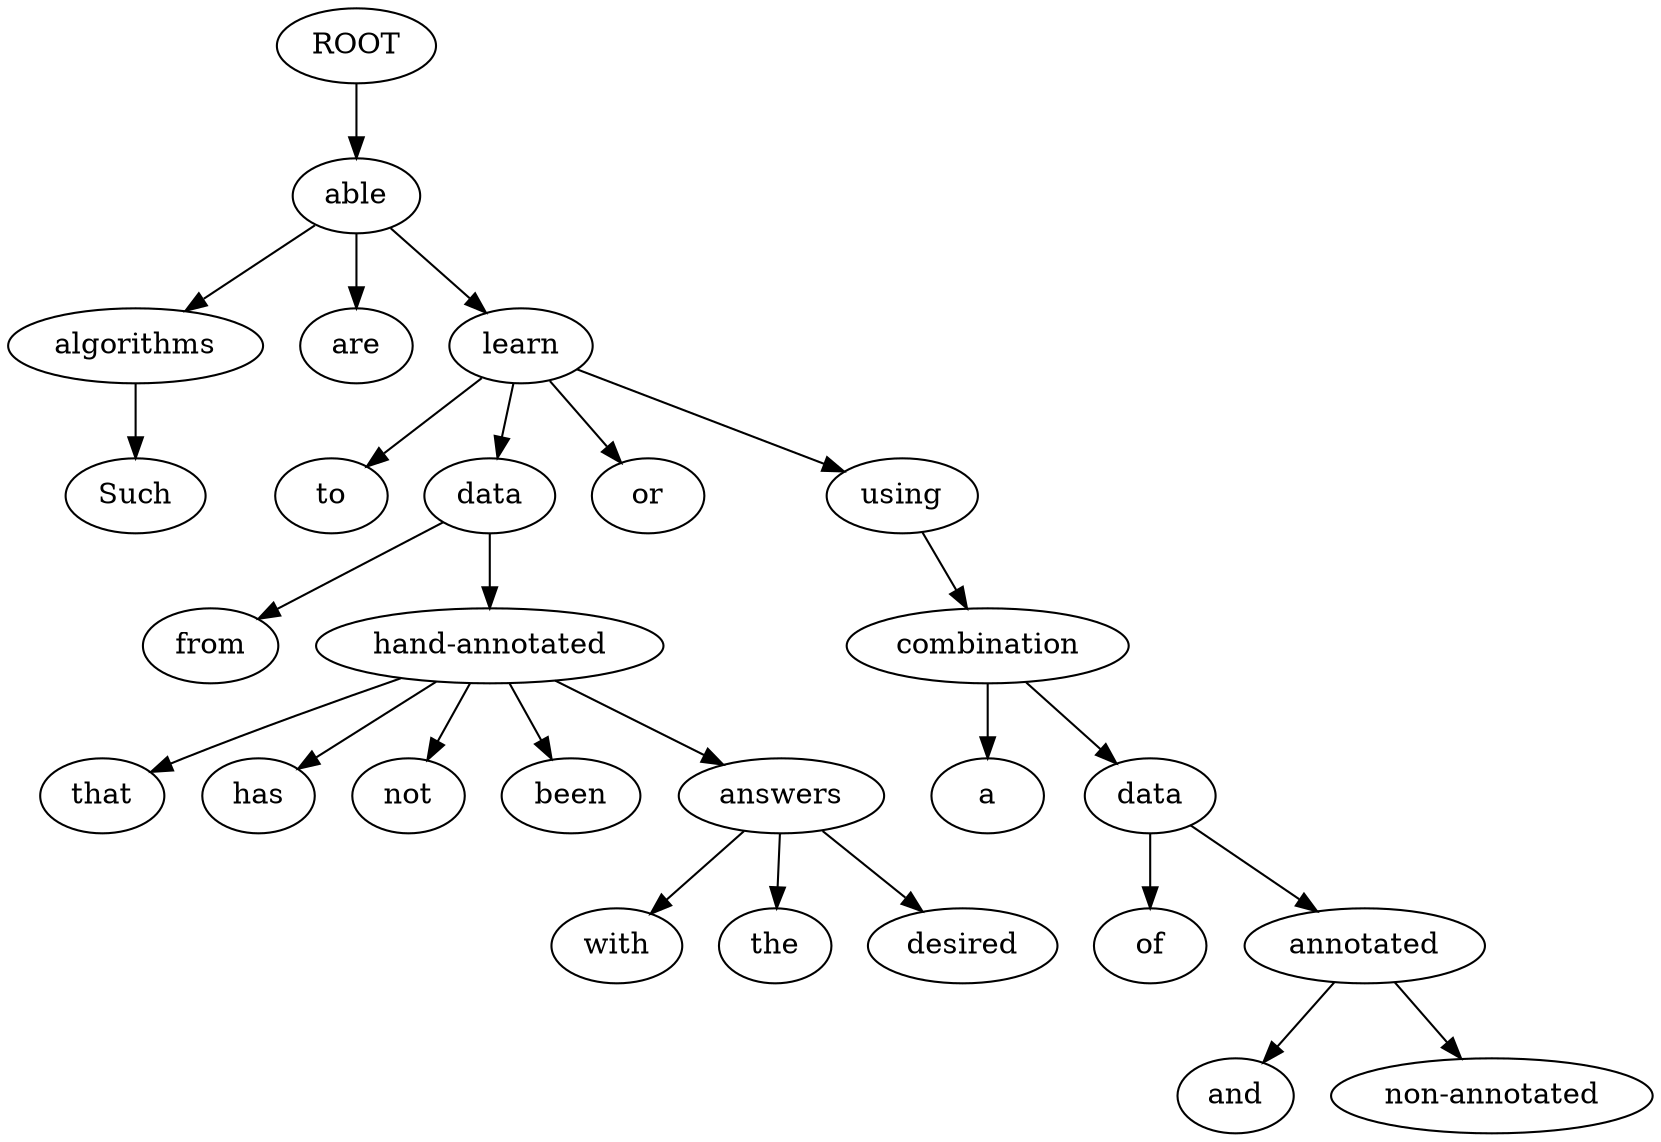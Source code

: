 digraph graph28 {
	node0 [label="ROOT"];
	node1 [label="Such"];
	node2 [label="algorithms"];
	node3 [label="are"];
	node4 [label="able"];
	node5 [label="to"];
	node6 [label="learn"];
	node7 [label="from"];
	node8 [label="data"];
	node9 [label="that"];
	node10 [label="has"];
	node11 [label="not"];
	node12 [label="been"];
	node13 [label="hand-annotated"];
	node14 [label="with"];
	node15 [label="the"];
	node16 [label="desired"];
	node17 [label="answers"];
	node19 [label="or"];
	node20 [label="using"];
	node21 [label="a"];
	node22 [label="combination"];
	node23 [label="of"];
	node24 [label="annotated"];
	node25 [label="and"];
	node26 [label="non-annotated"];
	node27 [label="data"];
	node0 -> node4;
	node2 -> node1;
	node4 -> node2;
	node4 -> node3;
	node6 -> node5;
	node4 -> node6;
	node8 -> node7;
	node6 -> node8;
	node13 -> node9;
	node13 -> node10;
	node13 -> node11;
	node13 -> node12;
	node8 -> node13;
	node17 -> node14;
	node17 -> node15;
	node17 -> node16;
	node13 -> node17;
	node6 -> node19;
	node6 -> node20;
	node22 -> node21;
	node20 -> node22;
	node27 -> node23;
	node27 -> node24;
	node24 -> node25;
	node24 -> node26;
	node22 -> node27;
}
